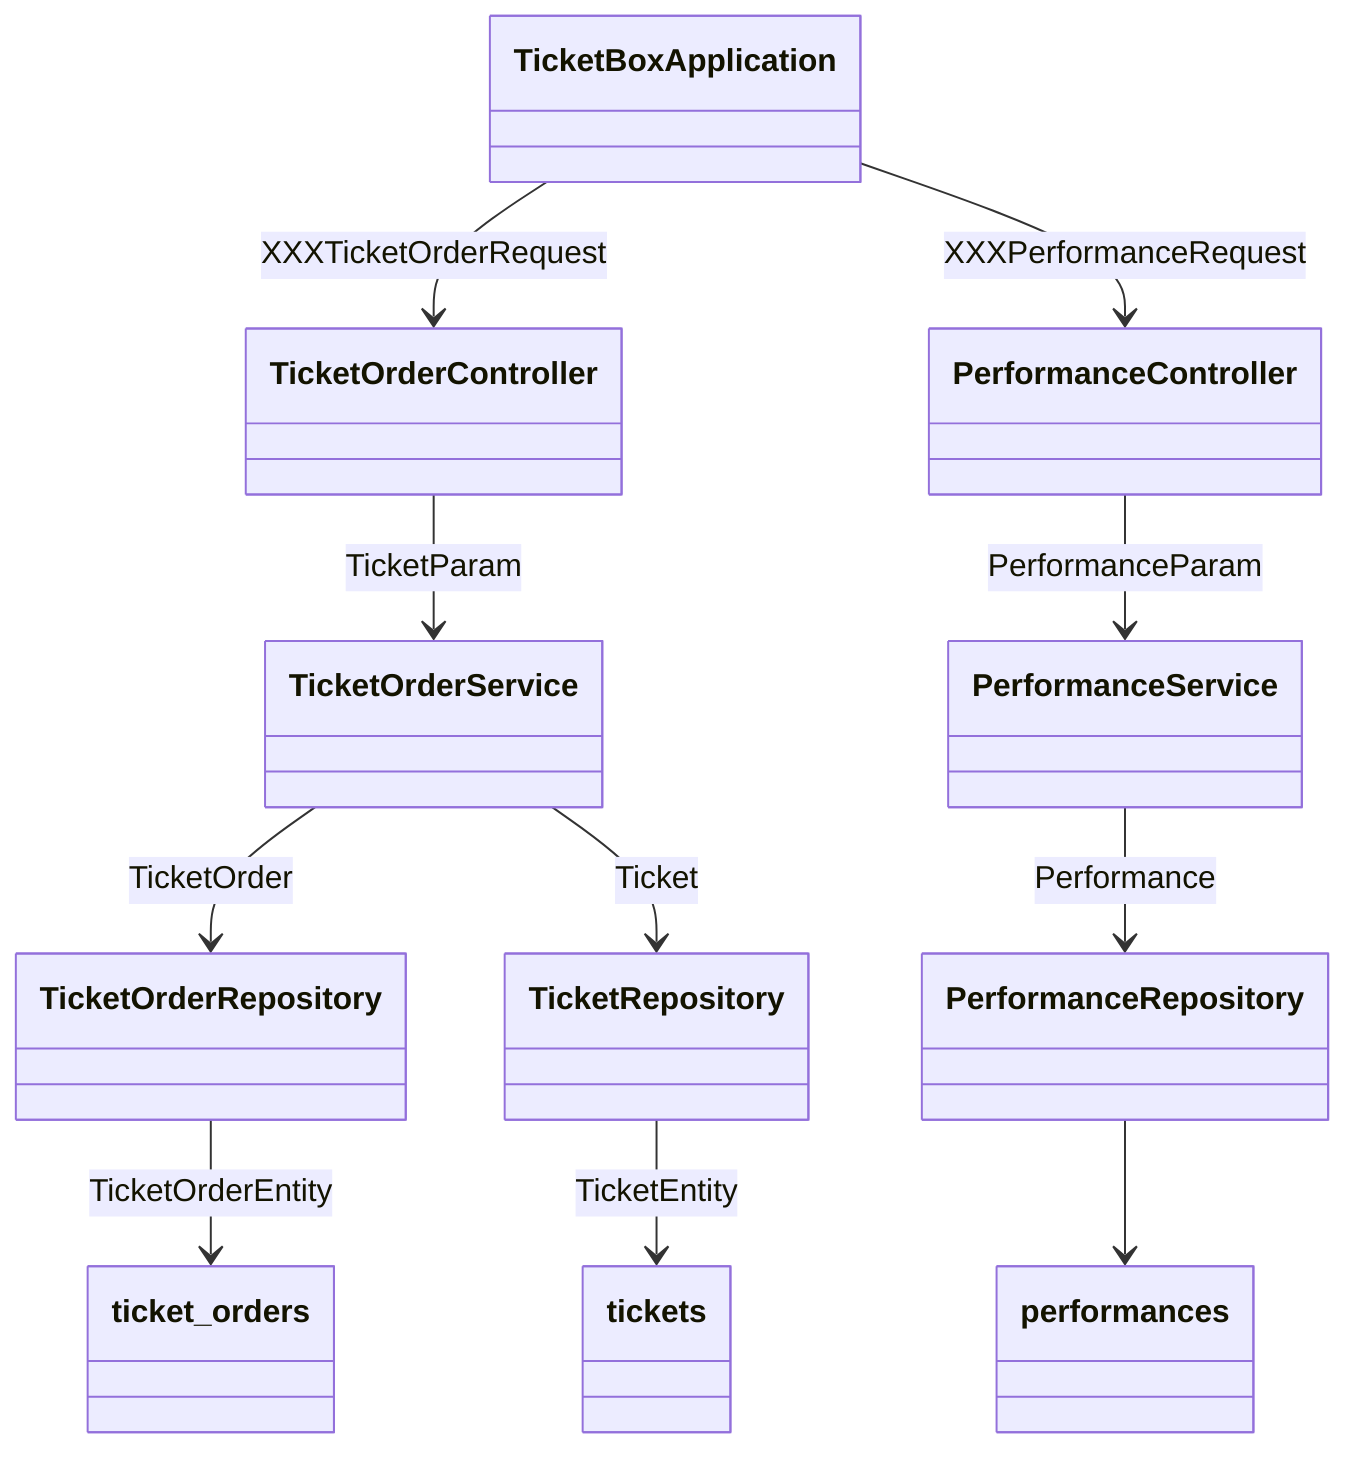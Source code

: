 classDiagram

    %% application
    class TicketBoxApplication
    TicketBoxApplication --> TicketOrderController : XXXTicketOrderRequest
    TicketBoxApplication --> PerformanceController : XXXPerformanceRequest

    %% controller
    class TicketOrderController
    TicketOrderController --> TicketOrderService : TicketParam

    class PerformanceController
    PerformanceController --> PerformanceService : PerformanceParam

    class TicketOrderService
    TicketOrderService --> TicketOrderRepository : TicketOrder
    TicketOrderService --> TicketRepository : Ticket

    class PerformanceService
    PerformanceService --> PerformanceRepository : Performance

    %% persistence
    class TicketRepository
    TicketRepository --> tickets : TicketEntity

    class TicketOrderRepository
    TicketOrderRepository --> ticket_orders : TicketOrderEntity

    class PerformanceRepository
    PerformanceRepository --> performances